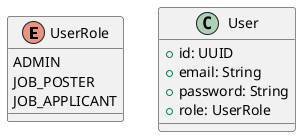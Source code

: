 @startuml

enum UserRole {
  ADMIN
  JOB_POSTER
  JOB_APPLICANT
}

class User {
    +id: UUID
    +email: String
    +password: String
    +role: UserRole
}
@enduml